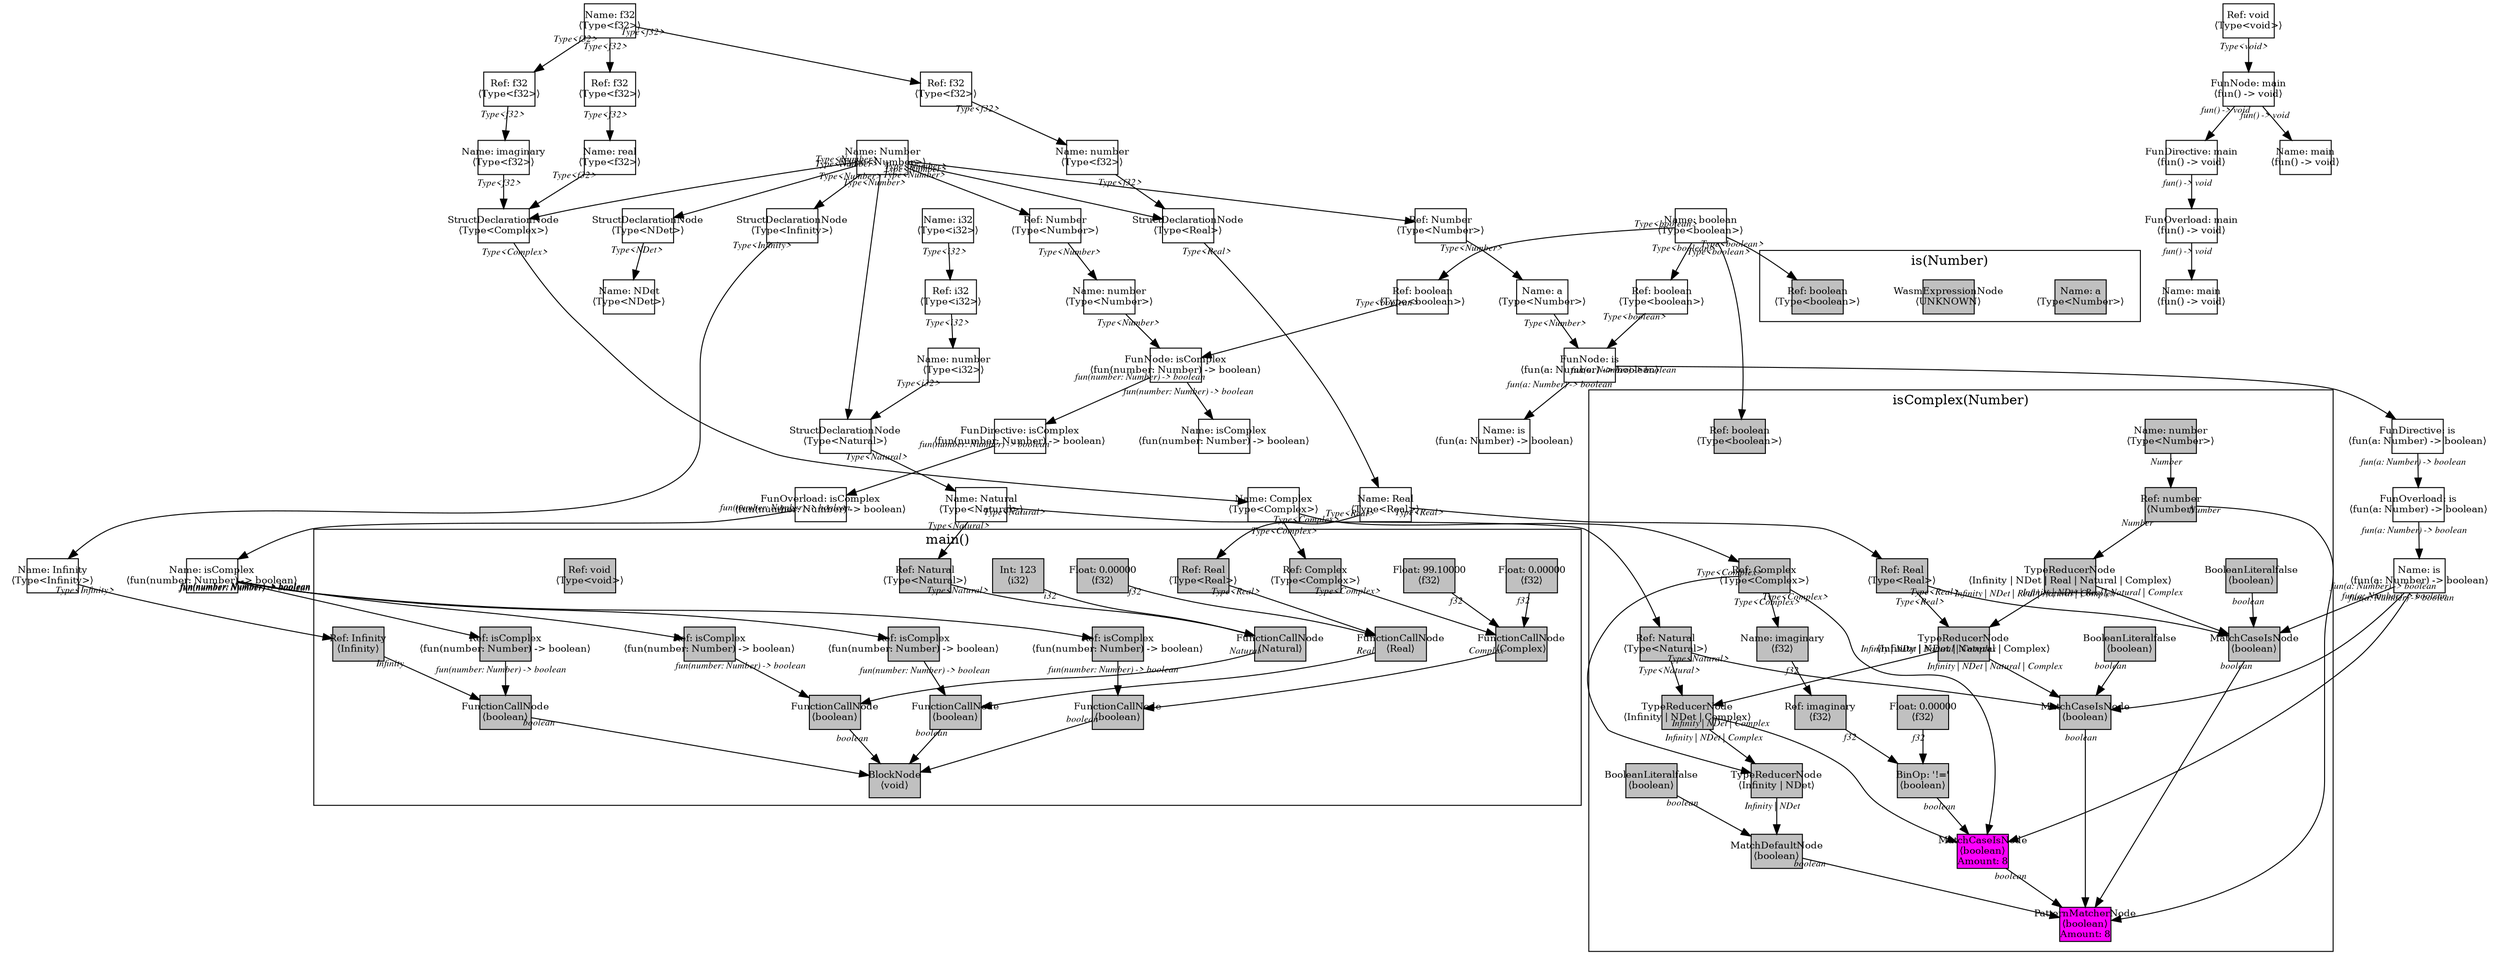 digraph Document {
  node [shape=box,fixedsize=shape fontsize=10]
  1 [label="Name: i32\n⟨Type<i32>⟩", fillcolor=grey];
  2 [label="Name: f32\n⟨Type<f32>⟩", fillcolor=grey];
  3 [label="Name: boolean\n⟨Type<boolean>⟩", fillcolor=grey];
  4 [label="Name: Number\n⟨Type<Number>⟩", fillcolor=grey];
  5 [label="StructDeclarationNode\n⟨Type<Infinity>⟩", fillcolor=grey];
  6 [label="Name: Infinity\n⟨Type<Infinity>⟩", fillcolor=grey];
  7 [label="StructDeclarationNode\n⟨Type<NDet>⟩", fillcolor=grey];
  8 [label="Name: NDet\n⟨Type<NDet>⟩", fillcolor=grey];
  9 [label="StructDeclarationNode\n⟨Type<Real>⟩", fillcolor=grey];
  10 [label="Ref: f32\n⟨Type<f32>⟩", fillcolor=grey];
  11 [label="Name: number\n⟨Type<f32>⟩", fillcolor=grey];
  12 [label="Name: Real\n⟨Type<Real>⟩", fillcolor=grey];
  13 [label="StructDeclarationNode\n⟨Type<Natural>⟩", fillcolor=grey];
  14 [label="Ref: i32\n⟨Type<i32>⟩", fillcolor=grey];
  15 [label="Name: number\n⟨Type<i32>⟩", fillcolor=grey];
  16 [label="Name: Natural\n⟨Type<Natural>⟩", fillcolor=grey];
  17 [label="StructDeclarationNode\n⟨Type<Complex>⟩", fillcolor=grey];
  18 [label="Ref: f32\n⟨Type<f32>⟩", fillcolor=grey];
  19 [label="Name: real\n⟨Type<f32>⟩", fillcolor=grey];
  20 [label="Ref: f32\n⟨Type<f32>⟩", fillcolor=grey];
  21 [label="Name: imaginary\n⟨Type<f32>⟩", fillcolor=grey];
  22 [label="Name: Complex\n⟨Type<Complex>⟩", fillcolor=grey];
  23 [label="FunOverload: isComplex\n⟨fun(number: Number) -> boolean⟩", fillcolor=grey];
  24 [label="FunDirective: isComplex\n⟨fun(number: Number) -> boolean⟩", fillcolor=grey];
  25 [label="FunNode: isComplex\n⟨fun(number: Number) -> boolean⟩", fillcolor=grey];
  26 [label="Ref: Number\n⟨Type<Number>⟩", fillcolor=grey];
  27 [label="Name: number\n⟨Type<Number>⟩", fillcolor=grey];
  28 [label="Ref: boolean\n⟨Type<boolean>⟩", fillcolor=grey];
  29 [label="Name: isComplex\n⟨fun(number: Number) -> boolean⟩", fillcolor=grey];
  30 [label="Name: isComplex\n⟨fun(number: Number) -> boolean⟩", fillcolor=grey];
  31 [label="FunOverload: main\n⟨fun() -> void⟩", fillcolor=grey];
  32 [label="FunDirective: main\n⟨fun() -> void⟩", fillcolor=grey];
  33 [label="FunNode: main\n⟨fun() -> void⟩", fillcolor=grey];
  34 [label="Ref: void\n⟨Type<void>⟩", fillcolor=grey];
  35 [label="Name: main\n⟨fun() -> void⟩", fillcolor=grey];
  36 [label="Name: main\n⟨fun() -> void⟩", fillcolor=grey];
  37 [label="FunOverload: is\n⟨fun(a: Number) -> boolean⟩", fillcolor=grey];
  38 [label="FunDirective: is\n⟨fun(a: Number) -> boolean⟩", fillcolor=grey];
  39 [label="FunNode: is\n⟨fun(a: Number) -> boolean⟩", fillcolor=grey];
  40 [label="Ref: Number\n⟨Type<Number>⟩", fillcolor=grey];
  41 [label="Name: a\n⟨Type<Number>⟩", fillcolor=grey];
  42 [label="Ref: boolean\n⟨Type<boolean>⟩", fillcolor=grey];
  43 [label="Name: is\n⟨fun(a: Number) -> boolean⟩", fillcolor=grey];
  44 [label="Name: is\n⟨fun(a: Number) -> boolean⟩", fillcolor=grey];
  subgraph cluster0 {
    node [style=filled, fillcolor=grey];
    45 [label="BlockNode\n⟨void⟩", fillcolor=grey];
    46 [label="FunctionCallNode\n⟨boolean⟩", fillcolor=grey];
    47 [label="Ref: isComplex\n⟨fun(number: Number) -> boolean⟩", fillcolor=grey];
    48 [label="Ref: Infinity\n⟨Infinity⟩", fillcolor=grey];
    49 [label="FunctionCallNode\n⟨boolean⟩", fillcolor=grey];
    50 [label="Ref: isComplex\n⟨fun(number: Number) -> boolean⟩", fillcolor=grey];
    51 [label="FunctionCallNode\n⟨Real⟩", fillcolor=grey];
    52 [label="Ref: Real\n⟨Type<Real>⟩", fillcolor=grey];
    53 [label="Float: 0.00000\n⟨f32⟩", fillcolor=grey];
    54 [label="FunctionCallNode\n⟨boolean⟩", fillcolor=grey];
    55 [label="Ref: isComplex\n⟨fun(number: Number) -> boolean⟩", fillcolor=grey];
    56 [label="FunctionCallNode\n⟨Natural⟩", fillcolor=grey];
    57 [label="Ref: Natural\n⟨Type<Natural>⟩", fillcolor=grey];
    58 [label="Int: 123\n⟨i32⟩", fillcolor=grey];
    59 [label="FunctionCallNode\n⟨boolean⟩", fillcolor=grey];
    60 [label="Ref: isComplex\n⟨fun(number: Number) -> boolean⟩", fillcolor=grey];
    61 [label="FunctionCallNode\n⟨Complex⟩", fillcolor=grey];
    62 [label="Ref: Complex\n⟨Type<Complex>⟩", fillcolor=grey];
    63 [label="Float: 0.00000\n⟨f32⟩", fillcolor=grey];
    64 [label="Float: 99.10000\n⟨f32⟩", fillcolor=grey];
    65 [label="Ref: void\n⟨Type<void>⟩", fillcolor=grey];
    46 -> 45[taillabel="boolean" labeldistance="1" fontname="times  italic" fontsize = 10 color="black" ];
    47 -> 46[taillabel="fun(number: Number) -> boolean" labeldistance="1" fontname="times  italic" fontsize = 10 color="black" ];
    48 -> 46[taillabel="Infinity" labeldistance="1" fontname="times  italic" fontsize = 10 color="black" ];
    49 -> 45[taillabel="boolean" labeldistance="1" fontname="times  italic" fontsize = 10 color="black" ];
    50 -> 49[taillabel="fun(number: Number) -> boolean" labeldistance="1" fontname="times  italic" fontsize = 10 color="black" ];
    51 -> 49[taillabel="Real" labeldistance="1" fontname="times  italic" fontsize = 10 color="black" ];
    52 -> 51[taillabel="Type<Real>" labeldistance="1" fontname="times  italic" fontsize = 10 color="black" ];
    53 -> 51[taillabel="f32" labeldistance="1" fontname="times  italic" fontsize = 10 color="black" ];
    54 -> 45[taillabel="boolean" labeldistance="1" fontname="times  italic" fontsize = 10 color="black" ];
    55 -> 54[taillabel="fun(number: Number) -> boolean" labeldistance="1" fontname="times  italic" fontsize = 10 color="black" ];
    56 -> 54[taillabel="Natural" labeldistance="1" fontname="times  italic" fontsize = 10 color="black" ];
    57 -> 56[taillabel="Type<Natural>" labeldistance="1" fontname="times  italic" fontsize = 10 color="black" ];
    58 -> 56[taillabel="i32" labeldistance="1" fontname="times  italic" fontsize = 10 color="black" ];
    59 -> 45[taillabel="boolean" labeldistance="1" fontname="times  italic" fontsize = 10 color="black" ];
    60 -> 59[taillabel="fun(number: Number) -> boolean" labeldistance="1" fontname="times  italic" fontsize = 10 color="black" ];
    61 -> 59[taillabel="Complex" labeldistance="1" fontname="times  italic" fontsize = 10 color="black" ];
    62 -> 61[taillabel="Type<Complex>" labeldistance="1" fontname="times  italic" fontsize = 10 color="black" ];
    63 -> 61[taillabel="f32" labeldistance="1" fontname="times  italic" fontsize = 10 color="black" ];
    64 -> 61[taillabel="f32" labeldistance="1" fontname="times  italic" fontsize = 10 color="black" ];
  label = "main()";
}
  subgraph cluster1 {
    node [style=filled, fillcolor=grey];
    66 [label="Name: number\n⟨Type<Number>⟩", fillcolor=grey];
    67 [label="PatternMatcherNode\n⟨boolean⟩
Amount: 8", fillcolor=magenta];
    68 [label="Ref: number\n⟨Number⟩", fillcolor=grey];
    69 [label="MatchCaseIsNode\n⟨boolean⟩", fillcolor=grey];
    70 [label="Ref: Real\n⟨Type<Real>⟩", fillcolor=grey];
    71 [label="BooleanLiteralfalse\n⟨boolean⟩", fillcolor=grey];
    72 [label="TypeReducerNode\n⟨Infinity | NDet | Real | Natural | Complex⟩", fillcolor=grey];
    73 [label="MatchCaseIsNode\n⟨boolean⟩", fillcolor=grey];
    74 [label="Ref: Natural\n⟨Type<Natural>⟩", fillcolor=grey];
    75 [label="BooleanLiteralfalse\n⟨boolean⟩", fillcolor=grey];
    76 [label="TypeReducerNode\n⟨Infinity | NDet | Natural | Complex⟩", fillcolor=grey];
    77 [label="MatchCaseIsNode\n⟨boolean⟩
Amount: 8", fillcolor=magenta];
    78 [label="Ref: Complex\n⟨Type<Complex>⟩", fillcolor=grey];
    79 [label="BinOp: '!='\n⟨boolean⟩", fillcolor=grey];
    80 [label="Ref: imaginary\n⟨f32⟩", fillcolor=grey];
    81 [label="Float: 0.00000\n⟨f32⟩", fillcolor=grey];
    82 [label="Name: imaginary\n⟨f32⟩", fillcolor=grey];
    83 [label="TypeReducerNode\n⟨Infinity | NDet | Complex⟩", fillcolor=grey];
    84 [label="MatchDefaultNode\n⟨boolean⟩", fillcolor=grey];
    85 [label="BooleanLiteralfalse\n⟨boolean⟩", fillcolor=grey];
    86 [label="TypeReducerNode\n⟨Infinity | NDet⟩", fillcolor=grey];
    87 [label="Ref: boolean\n⟨Type<boolean>⟩", fillcolor=grey];
    66 -> 68[taillabel="Number" labeldistance="1" fontname="times  italic" fontsize = 10 color="black" ];
    68 -> 67[taillabel="Number" labeldistance="1" fontname="times  italic" fontsize = 10 color="black" ];
    68 -> 72[taillabel="Number" labeldistance="1" fontname="times  italic" fontsize = 10 color="black" ];
    69 -> 67[taillabel="boolean" labeldistance="1" fontname="times  italic" fontsize = 10 color="black" ];
    70 -> 69[taillabel="Type<Real>" labeldistance="1" fontname="times  italic" fontsize = 10 color="black" ];
    70 -> 76[taillabel="Type<Real>" labeldistance="1" fontname="times  italic" fontsize = 10 color="black" ];
    71 -> 69[taillabel="boolean" labeldistance="1" fontname="times  italic" fontsize = 10 color="black" ];
    72 -> 69[taillabel="Infinity | NDet | Real | Natural | Complex" labeldistance="1" fontname="times  italic" fontsize = 10 color="black" ];
    72 -> 76[taillabel="Infinity | NDet | Real | Natural | Complex" labeldistance="1" fontname="times  italic" fontsize = 10 color="black" ];
    73 -> 67[taillabel="boolean" labeldistance="1" fontname="times  italic" fontsize = 10 color="black" ];
    74 -> 73[taillabel="Type<Natural>" labeldistance="1" fontname="times  italic" fontsize = 10 color="black" ];
    74 -> 83[taillabel="Type<Natural>" labeldistance="1" fontname="times  italic" fontsize = 10 color="black" ];
    75 -> 73[taillabel="boolean" labeldistance="1" fontname="times  italic" fontsize = 10 color="black" ];
    76 -> 73[taillabel="Infinity | NDet | Natural | Complex" labeldistance="1" fontname="times  italic" fontsize = 10 color="black" ];
    76 -> 83[taillabel="Infinity | NDet | Natural | Complex" labeldistance="1" fontname="times  italic" fontsize = 10 color="black" ];
    77 -> 67[taillabel="boolean" labeldistance="1" fontname="times  italic" fontsize = 10 color="black" ];
    78 -> 77[taillabel="Type<Complex>" labeldistance="1" fontname="times  italic" fontsize = 10 color="black" ];
    78 -> 82[taillabel="Type<Complex>" labeldistance="1" fontname="times  italic" fontsize = 10 color="black" ];
    78 -> 86[taillabel="Type<Complex>" labeldistance="1" fontname="times  italic" fontsize = 10 color="black" ];
    79 -> 77[taillabel="boolean" labeldistance="1" fontname="times  italic" fontsize = 10 color="black" ];
    80 -> 79[taillabel="f32" labeldistance="1" fontname="times  italic" fontsize = 10 color="black" ];
    81 -> 79[taillabel="f32" labeldistance="1" fontname="times  italic" fontsize = 10 color="black" ];
    82 -> 80[taillabel="f32" labeldistance="1" fontname="times  italic" fontsize = 10 color="black" ];
    83 -> 77[taillabel="Infinity | NDet | Complex" labeldistance="1" fontname="times  italic" fontsize = 10 color="black" ];
    83 -> 86[taillabel="Infinity | NDet | Complex" labeldistance="1" fontname="times  italic" fontsize = 10 color="black" ];
    84 -> 67[taillabel="boolean" labeldistance="1" fontname="times  italic" fontsize = 10 color="black" ];
    85 -> 84[taillabel="boolean" labeldistance="1" fontname="times  italic" fontsize = 10 color="black" ];
    86 -> 84[taillabel="Infinity | NDet" labeldistance="1" fontname="times  italic" fontsize = 10 color="black" ];
  label = "isComplex(Number)";
}
  subgraph cluster2 {
    node [style=filled, fillcolor=grey];
    88 [label="Name: a\n⟨Type<Number>⟩", fillcolor=grey];
    89 [label="WasmExpressionNode\n⟨UNKNOWN⟩", fillcolor=grey];
    90 [label="Ref: boolean\n⟨Type<boolean>⟩", fillcolor=grey];
  label = "is(Number)";
}
  1 -> 14[taillabel="Type<i32>" labeldistance="1" fontname="times  italic" fontsize = 10 color="black" ];
  2 -> 10[taillabel="Type<f32>" labeldistance="1" fontname="times  italic" fontsize = 10 color="black" ];
  2 -> 18[taillabel="Type<f32>" labeldistance="1" fontname="times  italic" fontsize = 10 color="black" ];
  2 -> 20[taillabel="Type<f32>" labeldistance="1" fontname="times  italic" fontsize = 10 color="black" ];
  3 -> 28[taillabel="Type<boolean>" labeldistance="1" fontname="times  italic" fontsize = 10 color="black" ];
  3 -> 42[taillabel="Type<boolean>" labeldistance="1" fontname="times  italic" fontsize = 10 color="black" ];
  3 -> 87[taillabel="Type<boolean>" labeldistance="1" fontname="times  italic" fontsize = 10 color="black" ];
  3 -> 90[taillabel="Type<boolean>" labeldistance="1" fontname="times  italic" fontsize = 10 color="black" ];
  4 -> 5[taillabel="Type<Number>" labeldistance="1" fontname="times  italic" fontsize = 10 color="black" ];
  4 -> 7[taillabel="Type<Number>" labeldistance="1" fontname="times  italic" fontsize = 10 color="black" ];
  4 -> 9[taillabel="Type<Number>" labeldistance="1" fontname="times  italic" fontsize = 10 color="black" ];
  4 -> 13[taillabel="Type<Number>" labeldistance="1" fontname="times  italic" fontsize = 10 color="black" ];
  4 -> 17[taillabel="Type<Number>" labeldistance="1" fontname="times  italic" fontsize = 10 color="black" ];
  4 -> 26[taillabel="Type<Number>" labeldistance="1" fontname="times  italic" fontsize = 10 color="black" ];
  4 -> 40[taillabel="Type<Number>" labeldistance="1" fontname="times  italic" fontsize = 10 color="black" ];
  5 -> 6[taillabel="Type<Infinity>" labeldistance="1" fontname="times  italic" fontsize = 10 color="black" ];
  6 -> 48[taillabel="Type<Infinity>" labeldistance="1" fontname="times  italic" fontsize = 10 color="black" ];
  7 -> 8[taillabel="Type<NDet>" labeldistance="1" fontname="times  italic" fontsize = 10 color="black" ];
  9 -> 12[taillabel="Type<Real>" labeldistance="1" fontname="times  italic" fontsize = 10 color="black" ];
  10 -> 11[taillabel="Type<f32>" labeldistance="1" fontname="times  italic" fontsize = 10 color="black" ];
  11 -> 9[taillabel="Type<f32>" labeldistance="1" fontname="times  italic" fontsize = 10 color="black" ];
  12 -> 52[taillabel="Type<Real>" labeldistance="1" fontname="times  italic" fontsize = 10 color="black" ];
  12 -> 70[taillabel="Type<Real>" labeldistance="1" fontname="times  italic" fontsize = 10 color="black" ];
  13 -> 16[taillabel="Type<Natural>" labeldistance="1" fontname="times  italic" fontsize = 10 color="black" ];
  14 -> 15[taillabel="Type<i32>" labeldistance="1" fontname="times  italic" fontsize = 10 color="black" ];
  15 -> 13[taillabel="Type<i32>" labeldistance="1" fontname="times  italic" fontsize = 10 color="black" ];
  16 -> 57[taillabel="Type<Natural>" labeldistance="1" fontname="times  italic" fontsize = 10 color="black" ];
  16 -> 74[taillabel="Type<Natural>" labeldistance="1" fontname="times  italic" fontsize = 10 color="black" ];
  17 -> 22[taillabel="Type<Complex>" labeldistance="1" fontname="times  italic" fontsize = 10 color="black" ];
  18 -> 19[taillabel="Type<f32>" labeldistance="1" fontname="times  italic" fontsize = 10 color="black" ];
  19 -> 17[taillabel="Type<f32>" labeldistance="1" fontname="times  italic" fontsize = 10 color="black" ];
  20 -> 21[taillabel="Type<f32>" labeldistance="1" fontname="times  italic" fontsize = 10 color="black" ];
  21 -> 17[taillabel="Type<f32>" labeldistance="1" fontname="times  italic" fontsize = 10 color="black" ];
  22 -> 62[taillabel="Type<Complex>" labeldistance="1" fontname="times  italic" fontsize = 10 color="black" ];
  22 -> 78[taillabel="Type<Complex>" labeldistance="1" fontname="times  italic" fontsize = 10 color="black" ];
  23 -> 30[taillabel="fun(number: Number) -> boolean" labeldistance="1" fontname="times  italic" fontsize = 10 color="black" ];
  24 -> 23[taillabel="fun(number: Number) -> boolean" labeldistance="1" fontname="times  italic" fontsize = 10 color="black" ];
  25 -> 29[taillabel="fun(number: Number) -> boolean" labeldistance="1" fontname="times  italic" fontsize = 10 color="black" ];
  25 -> 24[taillabel="fun(number: Number) -> boolean" labeldistance="1" fontname="times  italic" fontsize = 10 color="black" ];
  26 -> 27[taillabel="Type<Number>" labeldistance="1" fontname="times  italic" fontsize = 10 color="black" ];
  27 -> 25[taillabel="Type<Number>" labeldistance="1" fontname="times  italic" fontsize = 10 color="black" ];
  28 -> 25[taillabel="Type<boolean>" labeldistance="1" fontname="times  italic" fontsize = 10 color="black" ];
  30 -> 47[taillabel="fun(number: Number) -> boolean" labeldistance="1" fontname="times  italic" fontsize = 10 color="black" ];
  30 -> 50[taillabel="fun(number: Number) -> boolean" labeldistance="1" fontname="times  italic" fontsize = 10 color="black" ];
  30 -> 55[taillabel="fun(number: Number) -> boolean" labeldistance="1" fontname="times  italic" fontsize = 10 color="black" ];
  30 -> 60[taillabel="fun(number: Number) -> boolean" labeldistance="1" fontname="times  italic" fontsize = 10 color="black" ];
  31 -> 36[taillabel="fun() -> void" labeldistance="1" fontname="times  italic" fontsize = 10 color="black" ];
  32 -> 31[taillabel="fun() -> void" labeldistance="1" fontname="times  italic" fontsize = 10 color="black" ];
  33 -> 35[taillabel="fun() -> void" labeldistance="1" fontname="times  italic" fontsize = 10 color="black" ];
  33 -> 32[taillabel="fun() -> void" labeldistance="1" fontname="times  italic" fontsize = 10 color="black" ];
  34 -> 33[taillabel="Type<void>" labeldistance="1" fontname="times  italic" fontsize = 10 color="black" ];
  37 -> 44[taillabel="fun(a: Number) -> boolean" labeldistance="1" fontname="times  italic" fontsize = 10 color="black" ];
  38 -> 37[taillabel="fun(a: Number) -> boolean" labeldistance="1" fontname="times  italic" fontsize = 10 color="black" ];
  39 -> 43[taillabel="fun(a: Number) -> boolean" labeldistance="1" fontname="times  italic" fontsize = 10 color="black" ];
  39 -> 38[taillabel="fun(a: Number) -> boolean" labeldistance="1" fontname="times  italic" fontsize = 10 color="black" ];
  40 -> 41[taillabel="Type<Number>" labeldistance="1" fontname="times  italic" fontsize = 10 color="black" ];
  41 -> 39[taillabel="Type<Number>" labeldistance="1" fontname="times  italic" fontsize = 10 color="black" ];
  42 -> 39[taillabel="Type<boolean>" labeldistance="1" fontname="times  italic" fontsize = 10 color="black" ];
  44 -> 69[taillabel="fun(a: Number) -> boolean" labeldistance="1" fontname="times  italic" fontsize = 10 color="black" ];
  44 -> 73[taillabel="fun(a: Number) -> boolean" labeldistance="1" fontname="times  italic" fontsize = 10 color="black" ];
  44 -> 77[taillabel="fun(a: Number) -> boolean" labeldistance="1" fontname="times  italic" fontsize = 10 color="black" ];
  label="";
}
